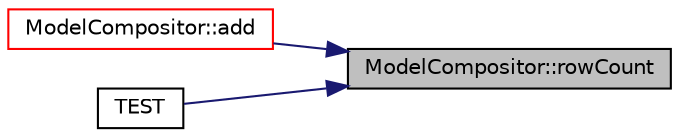 digraph "ModelCompositor::rowCount"
{
 // LATEX_PDF_SIZE
  edge [fontname="Helvetica",fontsize="10",labelfontname="Helvetica",labelfontsize="10"];
  node [fontname="Helvetica",fontsize="10",shape=record];
  rankdir="RL";
  Node1 [label="ModelCompositor::rowCount",height=0.2,width=0.4,color="black", fillcolor="grey75", style="filled", fontcolor="black",tooltip=" "];
  Node1 -> Node2 [dir="back",color="midnightblue",fontsize="10",style="solid",fontname="Helvetica"];
  Node2 [label="ModelCompositor::add",height=0.2,width=0.4,color="red", fillcolor="white", style="filled",URL="$class_model_compositor.html#a563d500e24068110c21f75c807930b61",tooltip=" "];
  Node1 -> Node4 [dir="back",color="midnightblue",fontsize="10",style="solid",fontname="Helvetica"];
  Node4 [label="TEST",height=0.2,width=0.4,color="black", fillcolor="white", style="filled",URL="$model__compositor__tests_8cpp.html#a76d4b5aff5c3338f33b07463501c138c",tooltip=" "];
}
